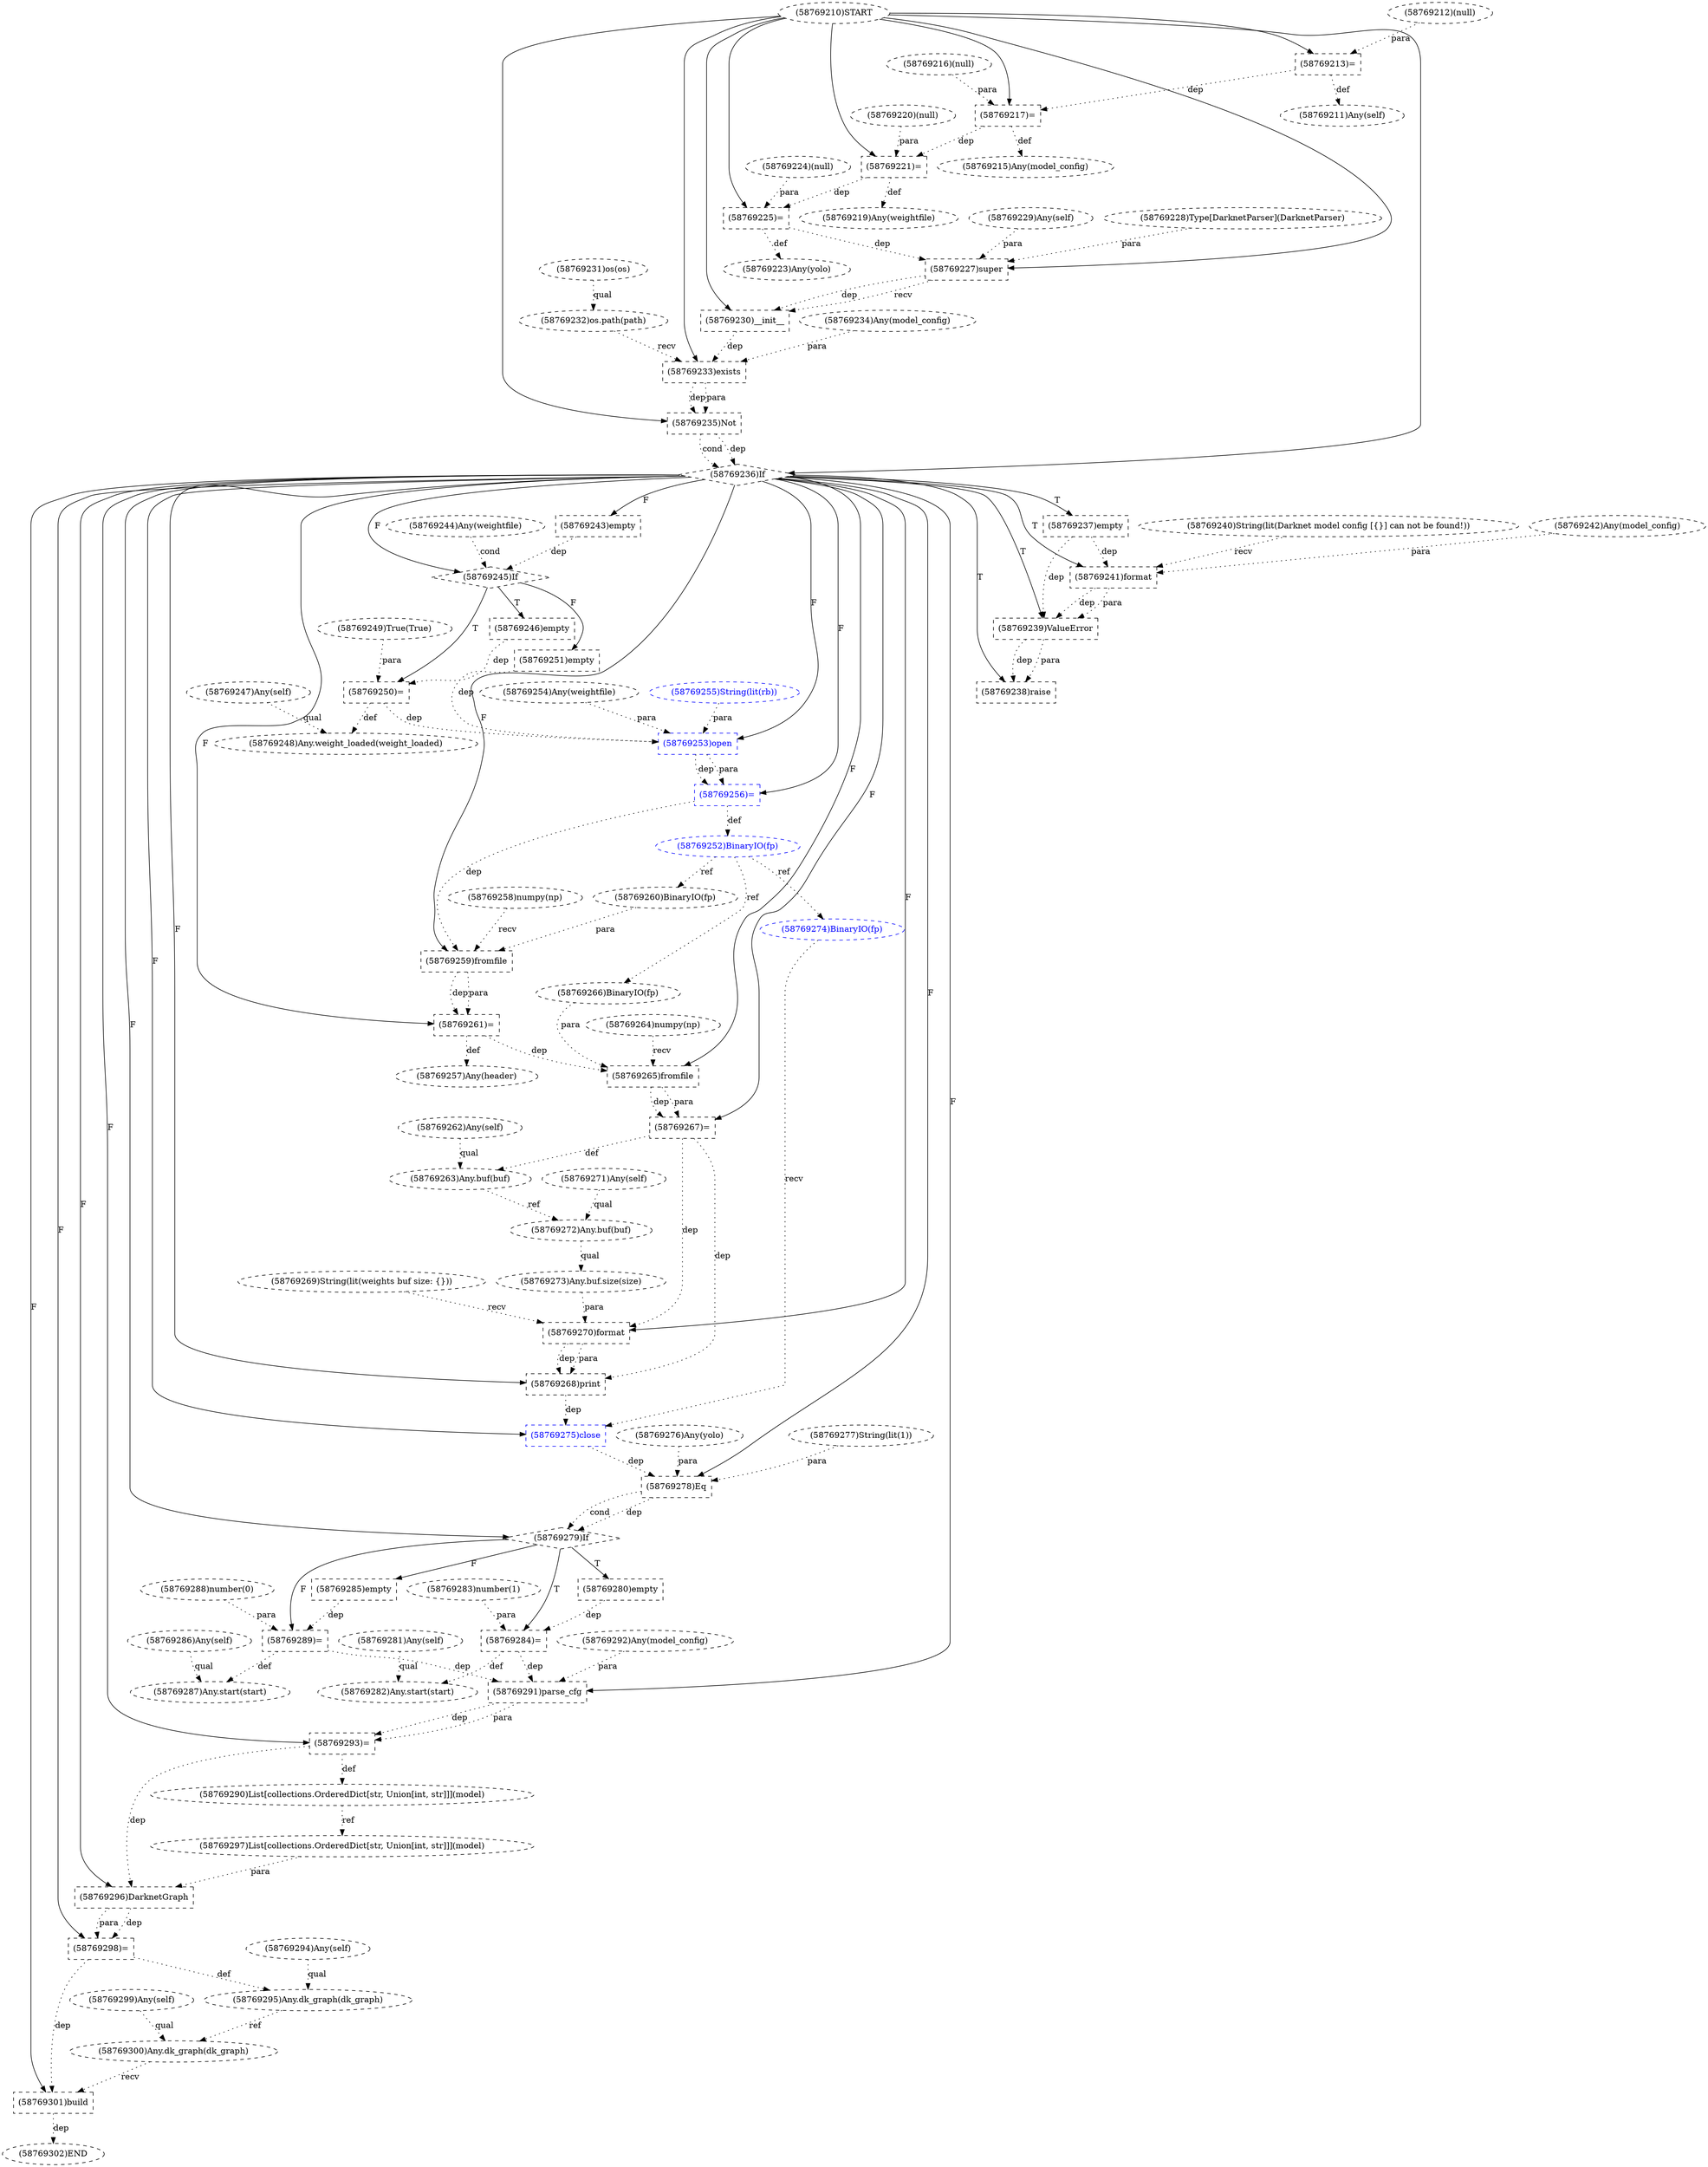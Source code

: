 digraph G {
1 [label="(58769210)START" style=dashed]
2 [label="(58769276)Any(yolo)" shape=ellipse style=dashed]
3 [label="(58769285)empty" shape=box style=dashed]
4 [label="(58769302)END" style=dashed]
5 [label="(58769225)=" shape=box style=dashed]
6 [label="(58769234)Any(model_config)" shape=ellipse style=dashed]
7 [label="(58769224)(null)" shape=ellipse style=dashed]
8 [label="(58769236)If" shape=diamond style=dashed]
9 [label="(58769245)If" shape=diamond style=dashed]
10 [label="(58769281)Any(self)" shape=ellipse style=dashed]
11 [label="(58769256)=" shape=box style=dashed color=blue fontcolor=blue]
12 [label="(58769244)Any(weightfile)" shape=ellipse style=dashed]
13 [label="(58769221)=" shape=box style=dashed]
14 [label="(58769240)String(lit(Darknet model config [{}] can not be found!))" shape=ellipse style=dashed]
15 [label="(58769246)empty" shape=box style=dashed]
16 [label="(58769299)Any(self)" shape=ellipse style=dashed]
17 [label="(58769231)os(os)" shape=ellipse style=dashed]
18 [label="(58769250)=" shape=box style=dashed]
19 [label="(58769233)exists" shape=box style=dashed]
20 [label="(58769251)empty" shape=box style=dashed]
21 [label="(58769238)raise" shape=box style=dashed]
22 [label="(58769254)Any(weightfile)" shape=ellipse style=dashed]
23 [label="(58769211)Any(self)" shape=ellipse style=dashed]
24 [label="(58769252)BinaryIO(fp)" shape=ellipse style=dashed color=blue fontcolor=blue]
25 [label="(58769298)=" shape=box style=dashed]
26 [label="(58769255)String(lit(rb))" shape=ellipse style=dashed color=blue fontcolor=blue]
27 [label="(58769216)(null)" shape=ellipse style=dashed]
28 [label="(58769268)print" shape=box style=dashed]
29 [label="(58769265)fromfile" shape=box style=dashed]
30 [label="(58769274)BinaryIO(fp)" shape=ellipse style=dashed color=blue fontcolor=blue]
31 [label="(58769220)(null)" shape=ellipse style=dashed]
32 [label="(58769243)empty" shape=box style=dashed]
33 [label="(58769300)Any.dk_graph(dk_graph)" shape=ellipse style=dashed]
34 [label="(58769241)format" shape=box style=dashed]
35 [label="(58769301)build" shape=box style=dashed]
36 [label="(58769289)=" shape=box style=dashed]
37 [label="(58769249)True(True)" shape=ellipse style=dashed]
38 [label="(58769239)ValueError" shape=box style=dashed]
39 [label="(58769277)String(lit(1))" shape=ellipse style=dashed]
40 [label="(58769292)Any(model_config)" shape=ellipse style=dashed]
41 [label="(58769293)=" shape=box style=dashed]
42 [label="(58769227)super" shape=box style=dashed]
43 [label="(58769248)Any.weight_loaded(weight_loaded)" shape=ellipse style=dashed]
44 [label="(58769297)List[collections.OrderedDict[str, Union[int, str]]](model)" shape=ellipse style=dashed]
45 [label="(58769213)=" shape=box style=dashed]
46 [label="(58769215)Any(model_config)" shape=ellipse style=dashed]
47 [label="(58769260)BinaryIO(fp)" shape=ellipse style=dashed]
48 [label="(58769212)(null)" shape=ellipse style=dashed]
49 [label="(58769262)Any(self)" shape=ellipse style=dashed]
50 [label="(58769282)Any.start(start)" shape=ellipse style=dashed]
51 [label="(58769219)Any(weightfile)" shape=ellipse style=dashed]
52 [label="(58769223)Any(yolo)" shape=ellipse style=dashed]
53 [label="(58769230)__init__" shape=box style=dashed]
54 [label="(58769258)numpy(np)" shape=ellipse style=dashed]
55 [label="(58769235)Not" shape=box style=dashed]
56 [label="(58769261)=" shape=box style=dashed]
57 [label="(58769271)Any(self)" shape=ellipse style=dashed]
58 [label="(58769229)Any(self)" shape=ellipse style=dashed]
59 [label="(58769269)String(lit(weights buf size: {}))" shape=ellipse style=dashed]
60 [label="(58769283)number(1)" shape=ellipse style=dashed]
61 [label="(58769287)Any.start(start)" shape=ellipse style=dashed]
62 [label="(58769295)Any.dk_graph(dk_graph)" shape=ellipse style=dashed]
63 [label="(58769259)fromfile" shape=box style=dashed]
64 [label="(58769237)empty" shape=box style=dashed]
65 [label="(58769278)Eq" shape=box style=dashed]
66 [label="(58769279)If" shape=diamond style=dashed]
67 [label="(58769242)Any(model_config)" shape=ellipse style=dashed]
68 [label="(58769257)Any(header)" shape=ellipse style=dashed]
69 [label="(58769217)=" shape=box style=dashed]
70 [label="(58769294)Any(self)" shape=ellipse style=dashed]
71 [label="(58769273)Any.buf.size(size)" shape=ellipse style=dashed]
72 [label="(58769228)Type[DarknetParser](DarknetParser)" shape=ellipse style=dashed]
73 [label="(58769247)Any(self)" shape=ellipse style=dashed]
74 [label="(58769272)Any.buf(buf)" shape=ellipse style=dashed]
75 [label="(58769275)close" shape=box style=dashed color=blue fontcolor=blue]
76 [label="(58769288)number(0)" shape=ellipse style=dashed]
77 [label="(58769232)os.path(path)" shape=ellipse style=dashed]
78 [label="(58769264)numpy(np)" shape=ellipse style=dashed]
79 [label="(58769270)format" shape=box style=dashed]
80 [label="(58769280)empty" shape=box style=dashed]
81 [label="(58769286)Any(self)" shape=ellipse style=dashed]
82 [label="(58769291)parse_cfg" shape=box style=dashed]
83 [label="(58769290)List[collections.OrderedDict[str, Union[int, str]]](model)" shape=ellipse style=dashed]
84 [label="(58769253)open" shape=box style=dashed color=blue fontcolor=blue]
85 [label="(58769266)BinaryIO(fp)" shape=ellipse style=dashed]
86 [label="(58769296)DarknetGraph" shape=box style=dashed]
87 [label="(58769263)Any.buf(buf)" shape=ellipse style=dashed]
88 [label="(58769267)=" shape=box style=dashed]
89 [label="(58769284)=" shape=box style=dashed]
66 -> 3 [label="F"];
35 -> 4 [label="dep" style=dotted];
1 -> 5 [label="" style=solid];
7 -> 5 [label="para" style=dotted];
13 -> 5 [label="dep" style=dotted];
1 -> 8 [label="" style=solid];
55 -> 8 [label="dep" style=dotted];
55 -> 8 [label="cond" style=dotted];
8 -> 9 [label="F"];
12 -> 9 [label="cond" style=dotted];
32 -> 9 [label="dep" style=dotted];
8 -> 11 [label="F"];
84 -> 11 [label="dep" style=dotted];
84 -> 11 [label="para" style=dotted];
1 -> 13 [label="" style=solid];
31 -> 13 [label="para" style=dotted];
69 -> 13 [label="dep" style=dotted];
9 -> 15 [label="T"];
9 -> 18 [label="T"];
37 -> 18 [label="para" style=dotted];
15 -> 18 [label="dep" style=dotted];
1 -> 19 [label="" style=solid];
77 -> 19 [label="recv" style=dotted];
6 -> 19 [label="para" style=dotted];
53 -> 19 [label="dep" style=dotted];
9 -> 20 [label="F"];
8 -> 21 [label="T"];
38 -> 21 [label="dep" style=dotted];
38 -> 21 [label="para" style=dotted];
45 -> 23 [label="def" style=dotted];
11 -> 24 [label="def" style=dotted];
8 -> 25 [label="F"];
86 -> 25 [label="dep" style=dotted];
86 -> 25 [label="para" style=dotted];
8 -> 28 [label="F"];
79 -> 28 [label="dep" style=dotted];
79 -> 28 [label="para" style=dotted];
88 -> 28 [label="dep" style=dotted];
8 -> 29 [label="F"];
78 -> 29 [label="recv" style=dotted];
85 -> 29 [label="para" style=dotted];
56 -> 29 [label="dep" style=dotted];
24 -> 30 [label="ref" style=dotted];
8 -> 32 [label="F"];
16 -> 33 [label="qual" style=dotted];
62 -> 33 [label="ref" style=dotted];
8 -> 34 [label="T"];
14 -> 34 [label="recv" style=dotted];
67 -> 34 [label="para" style=dotted];
64 -> 34 [label="dep" style=dotted];
8 -> 35 [label="F"];
33 -> 35 [label="recv" style=dotted];
25 -> 35 [label="dep" style=dotted];
66 -> 36 [label="F"];
76 -> 36 [label="para" style=dotted];
3 -> 36 [label="dep" style=dotted];
8 -> 38 [label="T"];
34 -> 38 [label="dep" style=dotted];
34 -> 38 [label="para" style=dotted];
64 -> 38 [label="dep" style=dotted];
8 -> 41 [label="F"];
82 -> 41 [label="dep" style=dotted];
82 -> 41 [label="para" style=dotted];
1 -> 42 [label="" style=solid];
72 -> 42 [label="para" style=dotted];
58 -> 42 [label="para" style=dotted];
5 -> 42 [label="dep" style=dotted];
73 -> 43 [label="qual" style=dotted];
18 -> 43 [label="def" style=dotted];
83 -> 44 [label="ref" style=dotted];
1 -> 45 [label="" style=solid];
48 -> 45 [label="para" style=dotted];
69 -> 46 [label="def" style=dotted];
24 -> 47 [label="ref" style=dotted];
10 -> 50 [label="qual" style=dotted];
89 -> 50 [label="def" style=dotted];
13 -> 51 [label="def" style=dotted];
5 -> 52 [label="def" style=dotted];
1 -> 53 [label="" style=solid];
42 -> 53 [label="dep" style=dotted];
42 -> 53 [label="recv" style=dotted];
1 -> 55 [label="" style=solid];
19 -> 55 [label="dep" style=dotted];
19 -> 55 [label="para" style=dotted];
8 -> 56 [label="F"];
63 -> 56 [label="dep" style=dotted];
63 -> 56 [label="para" style=dotted];
81 -> 61 [label="qual" style=dotted];
36 -> 61 [label="def" style=dotted];
70 -> 62 [label="qual" style=dotted];
25 -> 62 [label="def" style=dotted];
8 -> 63 [label="F"];
54 -> 63 [label="recv" style=dotted];
47 -> 63 [label="para" style=dotted];
11 -> 63 [label="dep" style=dotted];
8 -> 64 [label="T"];
8 -> 65 [label="F"];
2 -> 65 [label="para" style=dotted];
39 -> 65 [label="para" style=dotted];
75 -> 65 [label="dep" style=dotted];
8 -> 66 [label="F"];
65 -> 66 [label="dep" style=dotted];
65 -> 66 [label="cond" style=dotted];
56 -> 68 [label="def" style=dotted];
1 -> 69 [label="" style=solid];
27 -> 69 [label="para" style=dotted];
45 -> 69 [label="dep" style=dotted];
74 -> 71 [label="qual" style=dotted];
57 -> 74 [label="qual" style=dotted];
87 -> 74 [label="ref" style=dotted];
8 -> 75 [label="F"];
30 -> 75 [label="recv" style=dotted];
28 -> 75 [label="dep" style=dotted];
17 -> 77 [label="qual" style=dotted];
8 -> 79 [label="F"];
59 -> 79 [label="recv" style=dotted];
71 -> 79 [label="para" style=dotted];
88 -> 79 [label="dep" style=dotted];
66 -> 80 [label="T"];
8 -> 82 [label="F"];
40 -> 82 [label="para" style=dotted];
36 -> 82 [label="dep" style=dotted];
89 -> 82 [label="dep" style=dotted];
41 -> 83 [label="def" style=dotted];
8 -> 84 [label="F"];
22 -> 84 [label="para" style=dotted];
26 -> 84 [label="para" style=dotted];
18 -> 84 [label="dep" style=dotted];
20 -> 84 [label="dep" style=dotted];
24 -> 85 [label="ref" style=dotted];
8 -> 86 [label="F"];
44 -> 86 [label="para" style=dotted];
41 -> 86 [label="dep" style=dotted];
49 -> 87 [label="qual" style=dotted];
88 -> 87 [label="def" style=dotted];
8 -> 88 [label="F"];
29 -> 88 [label="dep" style=dotted];
29 -> 88 [label="para" style=dotted];
66 -> 89 [label="T"];
60 -> 89 [label="para" style=dotted];
80 -> 89 [label="dep" style=dotted];
}